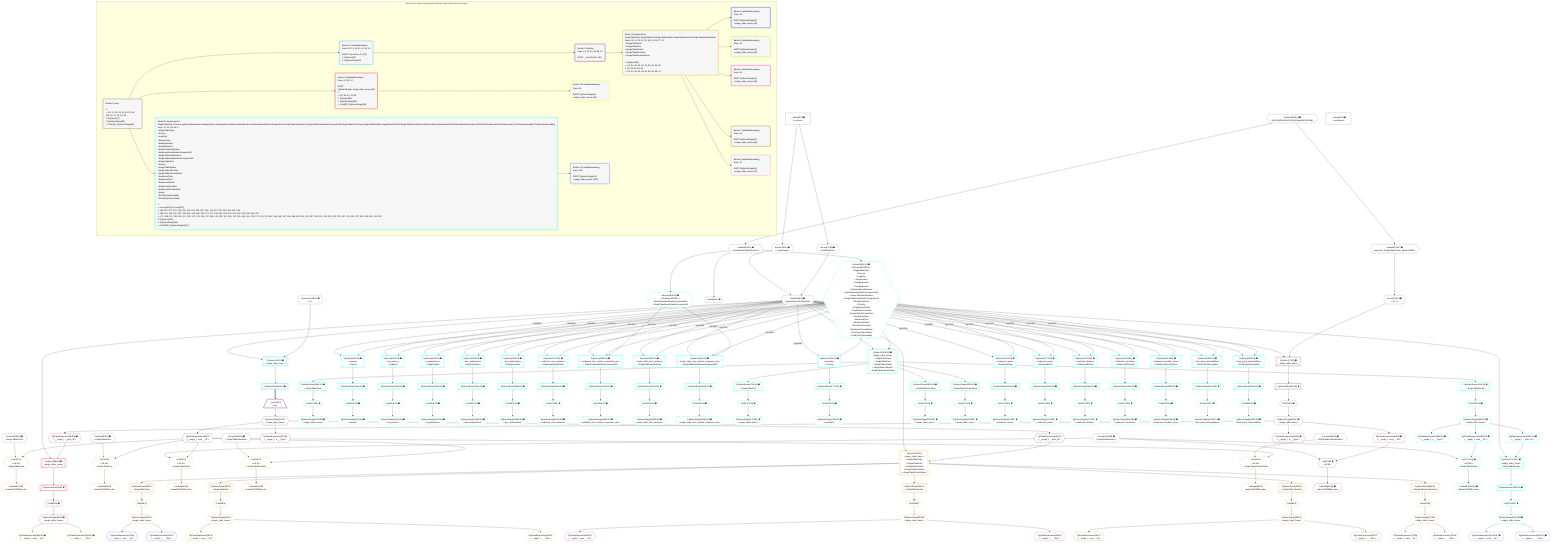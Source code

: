 %%{init: {'themeVariables': { 'fontSize': '12px'}}}%%
graph TD
    classDef path fill:#eee,stroke:#000,color:#000
    classDef plan fill:#fff,stroke-width:1px,color:#000
    classDef itemplan fill:#fff,stroke-width:2px,color:#000
    classDef unbatchedplan fill:#dff,stroke-width:1px,color:#000
    classDef sideeffectplan fill:#fcc,stroke-width:2px,color:#000
    classDef bucket fill:#f6f6f6,color:#000,stroke-width:2px,text-align:left


    %% plan dependencies
    Object12{{"Object[12∈0] ➊<br />ᐸ{pgSettings,withPgClient}ᐳ"}}:::plan
    Access10{{"Access[10∈0] ➊<br />ᐸ2.pgSettingsᐳ"}}:::plan
    Access11{{"Access[11∈0] ➊<br />ᐸ2.withPgClientᐳ"}}:::plan
    Access10 & Access11 --> Object12
    PgSelect77[["PgSelect[77∈0] ➊<br />ᐸsingle_table_itemsᐳ"]]:::plan
    Access75{{"Access[75∈0] ➊<br />ᐸ74.1ᐳ"}}:::plan
    Object12 -->|rejectNull| PgSelect77
    Access75 --> PgSelect77
    __Value2["__Value[2∈0] ➊<br />ᐸcontextᐳ"]:::plan
    __Value2 --> Access10
    __Value2 --> Access11
    Lambda74{{"Lambda[74∈0] ➊<br />ᐸspecifier_SingleTableDivider_base64JSONᐳ"}}:::plan
    Constant253{{"Constant[253∈0] ➊<br />ᐸ'WyJTaW5nbGVUYWJsZURpdmlkZXIiLDNd'ᐳ"}}:::plan
    Constant253 --> Lambda74
    Lambda74 --> Access75
    First79{{"First[79∈0] ➊"}}:::plan
    PgSelectRows80[["PgSelectRows[80∈0] ➊"]]:::plan
    PgSelectRows80 --> First79
    PgSelect77 --> PgSelectRows80
    PgSelectSingle81{{"PgSelectSingle[81∈0] ➊<br />ᐸsingle_table_itemsᐳ"}}:::plan
    First79 --> PgSelectSingle81
    Node98{{"Node[98∈0] ➊"}}:::plan
    Lambda99{{"Lambda[99∈0] ➊<br />ᐸdecodeNodeIdWithCodecsᐳ"}}:::plan
    Lambda99 --> Node98
    Constant253 --> Lambda99
    __Value4["__Value[4∈0] ➊<br />ᐸrootValueᐳ"]:::plan
    Connection13{{"Connection[13∈0] ➊<br />ᐸ9ᐳ"}}:::plan
    Constant19{{"Constant[19∈0] ➊<br />ᐸ'SingleTableTopic'ᐳ"}}:::plan
    Constant33{{"Constant[33∈0] ➊<br />ᐸ'SingleTablePost'ᐳ"}}:::plan
    Constant43{{"Constant[43∈0] ➊<br />ᐸ'SingleTableDivider'ᐳ"}}:::plan
    Constant53{{"Constant[53∈0] ➊<br />ᐸ'SingleTableChecklist'ᐳ"}}:::plan
    Constant63{{"Constant[63∈0] ➊<br />ᐸ'SingleTableChecklistItem'ᐳ"}}:::plan
    PgSelect14[["PgSelect[14∈1] ➊<br />ᐸsingle_table_itemsᐳ"]]:::plan
    Object12 & Connection13 --> PgSelect14
    PgSelectRows15[["PgSelectRows[15∈1] ➊"]]:::plan
    PgSelect14 --> PgSelectRows15
    __Item16[/"__Item[16∈2]<br />ᐸ15ᐳ"\]:::itemplan
    PgSelectRows15 ==> __Item16
    PgSelectSingle17{{"PgSelectSingle[17∈2]<br />ᐸsingle_table_itemsᐳ"}}:::plan
    __Item16 --> PgSelectSingle17
    PgClassExpression18{{"PgClassExpression[18∈2]<br />ᐸ__single_t...ems__.”id”ᐳ"}}:::plan
    PgSelectSingle17 --> PgClassExpression18
    PgClassExpression22{{"PgClassExpression[22∈2]<br />ᐸ__single_t...s__.”type”ᐳ"}}:::plan
    PgSelectSingle17 --> PgClassExpression22
    PgClassExpression23{{"PgClassExpression[23∈2]<br />ᐸ__single_t..._topic_id”ᐳ"}}:::plan
    PgSelectSingle17 --> PgClassExpression23
    List20{{"List[20∈3]<br />ᐸ19,18ᐳ<br />ᐳSingleTableTopic"}}:::plan
    Constant19 & PgClassExpression18 --> List20
    PgSelect24[["PgSelect[24∈3]<br />ᐸsingle_table_itemsᐳ<br />ᐳSingleTableTopic<br />ᐳSingleTablePost<br />ᐳSingleTableDivider<br />ᐳSingleTableChecklist<br />ᐳSingleTableChecklistItem"]]:::plan
    Object12 & PgClassExpression23 --> PgSelect24
    List34{{"List[34∈3]<br />ᐸ33,18ᐳ<br />ᐳSingleTablePost"}}:::plan
    Constant33 & PgClassExpression18 --> List34
    List44{{"List[44∈3]<br />ᐸ43,18ᐳ<br />ᐳSingleTableDivider"}}:::plan
    Constant43 & PgClassExpression18 --> List44
    List54{{"List[54∈3]<br />ᐸ53,18ᐳ<br />ᐳSingleTableChecklist"}}:::plan
    Constant53 & PgClassExpression18 --> List54
    List64{{"List[64∈3]<br />ᐸ63,18ᐳ<br />ᐳSingleTableChecklistItem"}}:::plan
    Constant63 & PgClassExpression18 --> List64
    Lambda21{{"Lambda[21∈3]<br />ᐸbase64JSONEncodeᐳ"}}:::plan
    List20 --> Lambda21
    First28{{"First[28∈3]"}}:::plan
    PgSelectRows29[["PgSelectRows[29∈3]<br />ᐳSingleTableTopic"]]:::plan
    PgSelectRows29 --> First28
    PgSelect24 --> PgSelectRows29
    PgSelectSingle30{{"PgSelectSingle[30∈3]<br />ᐸsingle_table_itemsᐳ"}}:::plan
    First28 --> PgSelectSingle30
    Lambda35{{"Lambda[35∈3]<br />ᐸbase64JSONEncodeᐳ"}}:::plan
    List34 --> Lambda35
    First38{{"First[38∈3]"}}:::plan
    PgSelectRows39[["PgSelectRows[39∈3]<br />ᐳSingleTablePost"]]:::plan
    PgSelectRows39 --> First38
    PgSelect24 --> PgSelectRows39
    PgSelectSingle40{{"PgSelectSingle[40∈3]<br />ᐸsingle_table_itemsᐳ"}}:::plan
    First38 --> PgSelectSingle40
    Lambda45{{"Lambda[45∈3]<br />ᐸbase64JSONEncodeᐳ"}}:::plan
    List44 --> Lambda45
    First48{{"First[48∈3]"}}:::plan
    PgSelectRows49[["PgSelectRows[49∈3]<br />ᐳSingleTableDivider"]]:::plan
    PgSelectRows49 --> First48
    PgSelect24 --> PgSelectRows49
    PgSelectSingle50{{"PgSelectSingle[50∈3]<br />ᐸsingle_table_itemsᐳ"}}:::plan
    First48 --> PgSelectSingle50
    Lambda55{{"Lambda[55∈3]<br />ᐸbase64JSONEncodeᐳ"}}:::plan
    List54 --> Lambda55
    First58{{"First[58∈3]"}}:::plan
    PgSelectRows59[["PgSelectRows[59∈3]<br />ᐳSingleTableChecklist"]]:::plan
    PgSelectRows59 --> First58
    PgSelect24 --> PgSelectRows59
    PgSelectSingle60{{"PgSelectSingle[60∈3]<br />ᐸsingle_table_itemsᐳ"}}:::plan
    First58 --> PgSelectSingle60
    Lambda65{{"Lambda[65∈3]<br />ᐸbase64JSONEncodeᐳ"}}:::plan
    List64 --> Lambda65
    First68{{"First[68∈3]"}}:::plan
    PgSelectRows69[["PgSelectRows[69∈3]<br />ᐳSingleTableChecklistItem"]]:::plan
    PgSelectRows69 --> First68
    PgSelect24 --> PgSelectRows69
    PgSelectSingle70{{"PgSelectSingle[70∈3]<br />ᐸsingle_table_itemsᐳ"}}:::plan
    First68 --> PgSelectSingle70
    PgClassExpression31{{"PgClassExpression[31∈4]<br />ᐸ__single_t...ems__.”id”ᐳ"}}:::plan
    PgSelectSingle30 --> PgClassExpression31
    PgClassExpression32{{"PgClassExpression[32∈4]<br />ᐸ__single_t...__.”title”ᐳ"}}:::plan
    PgSelectSingle30 --> PgClassExpression32
    PgClassExpression41{{"PgClassExpression[41∈5]<br />ᐸ__single_t...ems__.”id”ᐳ"}}:::plan
    PgSelectSingle40 --> PgClassExpression41
    PgClassExpression42{{"PgClassExpression[42∈5]<br />ᐸ__single_t...__.”title”ᐳ"}}:::plan
    PgSelectSingle40 --> PgClassExpression42
    PgClassExpression51{{"PgClassExpression[51∈6]<br />ᐸ__single_t...ems__.”id”ᐳ"}}:::plan
    PgSelectSingle50 --> PgClassExpression51
    PgClassExpression52{{"PgClassExpression[52∈6]<br />ᐸ__single_t...__.”title”ᐳ"}}:::plan
    PgSelectSingle50 --> PgClassExpression52
    PgClassExpression61{{"PgClassExpression[61∈7]<br />ᐸ__single_t...ems__.”id”ᐳ"}}:::plan
    PgSelectSingle60 --> PgClassExpression61
    PgClassExpression62{{"PgClassExpression[62∈7]<br />ᐸ__single_t...__.”title”ᐳ"}}:::plan
    PgSelectSingle60 --> PgClassExpression62
    PgClassExpression71{{"PgClassExpression[71∈8]<br />ᐸ__single_t...ems__.”id”ᐳ"}}:::plan
    PgSelectSingle70 --> PgClassExpression71
    PgClassExpression72{{"PgClassExpression[72∈8]<br />ᐸ__single_t...__.”title”ᐳ"}}:::plan
    PgSelectSingle70 --> PgClassExpression72
    List84{{"List[84∈9] ➊<br />ᐸ43,82ᐳ"}}:::plan
    PgClassExpression82{{"PgClassExpression[82∈9] ➊<br />ᐸ__single_t...ems__.”id”ᐳ"}}:::plan
    Constant43 & PgClassExpression82 --> List84
    PgSelect88[["PgSelect[88∈9] ➊<br />ᐸsingle_table_itemsᐳ"]]:::plan
    PgClassExpression87{{"PgClassExpression[87∈9] ➊<br />ᐸ__single_t..._topic_id”ᐳ"}}:::plan
    Object12 & PgClassExpression87 --> PgSelect88
    PgSelectSingle81 --> PgClassExpression82
    Lambda85{{"Lambda[85∈9] ➊<br />ᐸbase64JSONEncodeᐳ"}}:::plan
    List84 --> Lambda85
    PgClassExpression86{{"PgClassExpression[86∈9] ➊<br />ᐸ__single_t...s__.”type”ᐳ"}}:::plan
    PgSelectSingle81 --> PgClassExpression86
    PgSelectSingle81 --> PgClassExpression87
    First92{{"First[92∈9] ➊"}}:::plan
    PgSelectRows93[["PgSelectRows[93∈9] ➊"]]:::plan
    PgSelectRows93 --> First92
    PgSelect88 --> PgSelectRows93
    PgSelectSingle94{{"PgSelectSingle[94∈9] ➊<br />ᐸsingle_table_itemsᐳ"}}:::plan
    First92 --> PgSelectSingle94
    PgClassExpression95{{"PgClassExpression[95∈10] ➊<br />ᐸ__single_t...ems__.”id”ᐳ"}}:::plan
    PgSelectSingle94 --> PgClassExpression95
    PgClassExpression96{{"PgClassExpression[96∈10] ➊<br />ᐸ__single_t...__.”title”ᐳ"}}:::plan
    PgSelectSingle94 --> PgClassExpression96
    PgSelect149[["PgSelect[149∈11] ➊<br />ᐸrelational_item_relation_composite_pksᐳ<br />ᐳRelationalItemRelationCompositePk"]]:::plan
    Access254{{"Access[254∈11] ➊<br />ᐸ99.base64JSON.1ᐳ<br />ᐳSingleTableTopic<br />ᐳPerson<br />ᐳLogEntry<br />ᐳOrganization<br />ᐳAwsApplication<br />ᐳGcpApplication<br />ᐳRelationalItemRelation<br />ᐳRelationalItemRelationCompositePk<br />ᐳSingleTableItemRelation<br />ᐳSingleTableItemRelationCompositePk<br />ᐳSingleTablePost<br />ᐳPriority<br />ᐳSingleTableDivider<br />ᐳSingleTableChecklist<br />ᐳSingleTableChecklistItem<br />ᐳRelationalTopic<br />ᐳRelationalPost<br />ᐳRelationalDivider<br />ᐳRelationalChecklist<br />ᐳRelationalChecklistItem<br />ᐳFirstPartyVulnerability<br />ᐳThirdPartyVulnerability"}}:::plan
    Access255{{"Access[255∈11] ➊<br />ᐸ99.base64JSON.2ᐳ<br />ᐳRelationalItemRelationCompositePk<br />ᐳSingleTableItemRelationCompositePk"}}:::plan
    Object12 -->|rejectNull| PgSelect149
    Access254 -->|rejectNull| PgSelect149
    Access255 --> PgSelect149
    PgSelect162[["PgSelect[162∈11] ➊<br />ᐸsingle_table_item_relation_composite_pksᐳ<br />ᐳSingleTableItemRelationCompositePk"]]:::plan
    Object12 -->|rejectNull| PgSelect162
    Access254 -->|rejectNull| PgSelect162
    Access255 --> PgSelect162
    PgSelect103[["PgSelect[103∈11] ➊<br />ᐸsingle_table_itemsᐳ<br />ᐳSingleTableTopic<br />ᐳSingleTablePost<br />ᐳSingleTableDivider<br />ᐳSingleTableChecklist<br />ᐳSingleTableChecklistItem"]]:::plan
    Object12 -->|rejectNull| PgSelect103
    Access254 --> PgSelect103
    PgSelect111[["PgSelect[111∈11] ➊<br />ᐸpeopleᐳ<br />ᐳPerson"]]:::plan
    Object12 -->|rejectNull| PgSelect111
    Access254 --> PgSelect111
    PgSelect117[["PgSelect[117∈11] ➊<br />ᐸlog_entriesᐳ<br />ᐳLogEntry"]]:::plan
    Object12 -->|rejectNull| PgSelect117
    Access254 --> PgSelect117
    PgSelect123[["PgSelect[123∈11] ➊<br />ᐸorganizationsᐳ<br />ᐳOrganization"]]:::plan
    Object12 -->|rejectNull| PgSelect123
    Access254 --> PgSelect123
    PgSelect129[["PgSelect[129∈11] ➊<br />ᐸaws_applicationsᐳ<br />ᐳAwsApplication"]]:::plan
    Object12 -->|rejectNull| PgSelect129
    Access254 --> PgSelect129
    PgSelect135[["PgSelect[135∈11] ➊<br />ᐸgcp_applicationsᐳ<br />ᐳGcpApplication"]]:::plan
    Object12 -->|rejectNull| PgSelect135
    Access254 --> PgSelect135
    PgSelect141[["PgSelect[141∈11] ➊<br />ᐸrelational_item_relationsᐳ<br />ᐳRelationalItemRelation"]]:::plan
    Object12 -->|rejectNull| PgSelect141
    Access254 --> PgSelect141
    PgSelect155[["PgSelect[155∈11] ➊<br />ᐸsingle_table_item_relationsᐳ<br />ᐳSingleTableItemRelation"]]:::plan
    Object12 -->|rejectNull| PgSelect155
    Access254 --> PgSelect155
    PgSelect174[["PgSelect[174∈11] ➊<br />ᐸprioritiesᐳ<br />ᐳPriority"]]:::plan
    Object12 -->|rejectNull| PgSelect174
    Access254 --> PgSelect174
    List187{{"List[187∈11] ➊<br />ᐸ43,185ᐳ<br />ᐳSingleTableDivider"}}:::plan
    PgClassExpression185{{"PgClassExpression[185∈11] ➊<br />ᐸ__single_t...ems__.”id”ᐳ"}}:::plan
    Constant43 & PgClassExpression185 --> List187
    PgSelect191[["PgSelect[191∈11] ➊<br />ᐸsingle_table_itemsᐳ<br />ᐳSingleTableDivider"]]:::plan
    PgClassExpression190{{"PgClassExpression[190∈11] ➊<br />ᐸ__single_t..._topic_id”ᐳ"}}:::plan
    Object12 & PgClassExpression190 --> PgSelect191
    PgSelect211[["PgSelect[211∈11] ➊<br />ᐸrelational_topicsᐳ<br />ᐳRelationalTopic"]]:::plan
    Object12 -->|rejectNull| PgSelect211
    Access254 --> PgSelect211
    PgSelect217[["PgSelect[217∈11] ➊<br />ᐸrelational_postsᐳ<br />ᐳRelationalPost"]]:::plan
    Object12 -->|rejectNull| PgSelect217
    Access254 --> PgSelect217
    PgSelect223[["PgSelect[223∈11] ➊<br />ᐸrelational_dividersᐳ<br />ᐳRelationalDivider"]]:::plan
    Object12 -->|rejectNull| PgSelect223
    Access254 --> PgSelect223
    PgSelect229[["PgSelect[229∈11] ➊<br />ᐸrelational_checklistsᐳ<br />ᐳRelationalChecklist"]]:::plan
    Object12 -->|rejectNull| PgSelect229
    Access254 --> PgSelect229
    PgSelect235[["PgSelect[235∈11] ➊<br />ᐸrelational_checklist_itemsᐳ<br />ᐳRelationalChecklistItem"]]:::plan
    Object12 -->|rejectNull| PgSelect235
    Access254 --> PgSelect235
    PgSelect242[["PgSelect[242∈11] ➊<br />ᐸfirst_party_vulnerabilitiesᐳ<br />ᐳFirstPartyVulnerability"]]:::plan
    Object12 -->|rejectNull| PgSelect242
    Access254 --> PgSelect242
    PgSelect248[["PgSelect[248∈11] ➊<br />ᐸthird_party_vulnerabilitiesᐳ<br />ᐳThirdPartyVulnerability"]]:::plan
    Object12 -->|rejectNull| PgSelect248
    Access254 --> PgSelect248
    First107{{"First[107∈11] ➊"}}:::plan
    PgSelectRows108[["PgSelectRows[108∈11] ➊<br />ᐳSingleTableTopic"]]:::plan
    PgSelectRows108 --> First107
    PgSelect103 --> PgSelectRows108
    PgSelectSingle109{{"PgSelectSingle[109∈11] ➊<br />ᐸsingle_table_itemsᐳ"}}:::plan
    First107 --> PgSelectSingle109
    First113{{"First[113∈11] ➊"}}:::plan
    PgSelectRows114[["PgSelectRows[114∈11] ➊"]]:::plan
    PgSelectRows114 --> First113
    PgSelect111 --> PgSelectRows114
    PgSelectSingle115{{"PgSelectSingle[115∈11] ➊<br />ᐸpeopleᐳ"}}:::plan
    First113 --> PgSelectSingle115
    First119{{"First[119∈11] ➊"}}:::plan
    PgSelectRows120[["PgSelectRows[120∈11] ➊"]]:::plan
    PgSelectRows120 --> First119
    PgSelect117 --> PgSelectRows120
    PgSelectSingle121{{"PgSelectSingle[121∈11] ➊<br />ᐸlog_entriesᐳ"}}:::plan
    First119 --> PgSelectSingle121
    First125{{"First[125∈11] ➊"}}:::plan
    PgSelectRows126[["PgSelectRows[126∈11] ➊"]]:::plan
    PgSelectRows126 --> First125
    PgSelect123 --> PgSelectRows126
    PgSelectSingle127{{"PgSelectSingle[127∈11] ➊<br />ᐸorganizationsᐳ"}}:::plan
    First125 --> PgSelectSingle127
    First131{{"First[131∈11] ➊"}}:::plan
    PgSelectRows132[["PgSelectRows[132∈11] ➊"]]:::plan
    PgSelectRows132 --> First131
    PgSelect129 --> PgSelectRows132
    PgSelectSingle133{{"PgSelectSingle[133∈11] ➊<br />ᐸaws_applicationsᐳ"}}:::plan
    First131 --> PgSelectSingle133
    First137{{"First[137∈11] ➊"}}:::plan
    PgSelectRows138[["PgSelectRows[138∈11] ➊"]]:::plan
    PgSelectRows138 --> First137
    PgSelect135 --> PgSelectRows138
    PgSelectSingle139{{"PgSelectSingle[139∈11] ➊<br />ᐸgcp_applicationsᐳ"}}:::plan
    First137 --> PgSelectSingle139
    First143{{"First[143∈11] ➊"}}:::plan
    PgSelectRows144[["PgSelectRows[144∈11] ➊"]]:::plan
    PgSelectRows144 --> First143
    PgSelect141 --> PgSelectRows144
    PgSelectSingle145{{"PgSelectSingle[145∈11] ➊<br />ᐸrelational_item_relationsᐳ"}}:::plan
    First143 --> PgSelectSingle145
    First151{{"First[151∈11] ➊"}}:::plan
    PgSelectRows152[["PgSelectRows[152∈11] ➊"]]:::plan
    PgSelectRows152 --> First151
    PgSelect149 --> PgSelectRows152
    PgSelectSingle153{{"PgSelectSingle[153∈11] ➊<br />ᐸrelational_item_relation_composite_pksᐳ"}}:::plan
    First151 --> PgSelectSingle153
    First157{{"First[157∈11] ➊"}}:::plan
    PgSelectRows158[["PgSelectRows[158∈11] ➊"]]:::plan
    PgSelectRows158 --> First157
    PgSelect155 --> PgSelectRows158
    PgSelectSingle159{{"PgSelectSingle[159∈11] ➊<br />ᐸsingle_table_item_relationsᐳ"}}:::plan
    First157 --> PgSelectSingle159
    First164{{"First[164∈11] ➊"}}:::plan
    PgSelectRows165[["PgSelectRows[165∈11] ➊"]]:::plan
    PgSelectRows165 --> First164
    PgSelect162 --> PgSelectRows165
    PgSelectSingle166{{"PgSelectSingle[166∈11] ➊<br />ᐸsingle_table_item_relation_composite_pksᐳ"}}:::plan
    First164 --> PgSelectSingle166
    First170{{"First[170∈11] ➊"}}:::plan
    PgSelectRows171[["PgSelectRows[171∈11] ➊<br />ᐳSingleTablePost"]]:::plan
    PgSelectRows171 --> First170
    PgSelect103 --> PgSelectRows171
    PgSelectSingle172{{"PgSelectSingle[172∈11] ➊<br />ᐸsingle_table_itemsᐳ"}}:::plan
    First170 --> PgSelectSingle172
    First176{{"First[176∈11] ➊"}}:::plan
    PgSelectRows177[["PgSelectRows[177∈11] ➊"]]:::plan
    PgSelectRows177 --> First176
    PgSelect174 --> PgSelectRows177
    PgSelectSingle178{{"PgSelectSingle[178∈11] ➊<br />ᐸprioritiesᐳ"}}:::plan
    First176 --> PgSelectSingle178
    First182{{"First[182∈11] ➊"}}:::plan
    PgSelectRows183[["PgSelectRows[183∈11] ➊<br />ᐳSingleTableDivider"]]:::plan
    PgSelectRows183 --> First182
    PgSelect103 --> PgSelectRows183
    PgSelectSingle184{{"PgSelectSingle[184∈11] ➊<br />ᐸsingle_table_itemsᐳ"}}:::plan
    First182 --> PgSelectSingle184
    PgSelectSingle184 --> PgClassExpression185
    Lambda188{{"Lambda[188∈11] ➊<br />ᐸbase64JSONEncodeᐳ"}}:::plan
    List187 --> Lambda188
    PgClassExpression189{{"PgClassExpression[189∈11] ➊<br />ᐸ__single_t...s__.”type”ᐳ"}}:::plan
    PgSelectSingle184 --> PgClassExpression189
    PgSelectSingle184 --> PgClassExpression190
    First193{{"First[193∈11] ➊"}}:::plan
    PgSelectRows194[["PgSelectRows[194∈11] ➊"]]:::plan
    PgSelectRows194 --> First193
    PgSelect191 --> PgSelectRows194
    PgSelectSingle195{{"PgSelectSingle[195∈11] ➊<br />ᐸsingle_table_itemsᐳ"}}:::plan
    First193 --> PgSelectSingle195
    First201{{"First[201∈11] ➊"}}:::plan
    PgSelectRows202[["PgSelectRows[202∈11] ➊<br />ᐳSingleTableChecklist"]]:::plan
    PgSelectRows202 --> First201
    PgSelect103 --> PgSelectRows202
    PgSelectSingle203{{"PgSelectSingle[203∈11] ➊<br />ᐸsingle_table_itemsᐳ"}}:::plan
    First201 --> PgSelectSingle203
    First207{{"First[207∈11] ➊"}}:::plan
    PgSelectRows208[["PgSelectRows[208∈11] ➊<br />ᐳSingleTableChecklistItem"]]:::plan
    PgSelectRows208 --> First207
    PgSelect103 --> PgSelectRows208
    PgSelectSingle209{{"PgSelectSingle[209∈11] ➊<br />ᐸsingle_table_itemsᐳ"}}:::plan
    First207 --> PgSelectSingle209
    First213{{"First[213∈11] ➊"}}:::plan
    PgSelectRows214[["PgSelectRows[214∈11] ➊"]]:::plan
    PgSelectRows214 --> First213
    PgSelect211 --> PgSelectRows214
    PgSelectSingle215{{"PgSelectSingle[215∈11] ➊<br />ᐸrelational_topicsᐳ"}}:::plan
    First213 --> PgSelectSingle215
    First219{{"First[219∈11] ➊"}}:::plan
    PgSelectRows220[["PgSelectRows[220∈11] ➊"]]:::plan
    PgSelectRows220 --> First219
    PgSelect217 --> PgSelectRows220
    PgSelectSingle221{{"PgSelectSingle[221∈11] ➊<br />ᐸrelational_postsᐳ"}}:::plan
    First219 --> PgSelectSingle221
    First225{{"First[225∈11] ➊"}}:::plan
    PgSelectRows226[["PgSelectRows[226∈11] ➊"]]:::plan
    PgSelectRows226 --> First225
    PgSelect223 --> PgSelectRows226
    PgSelectSingle227{{"PgSelectSingle[227∈11] ➊<br />ᐸrelational_dividersᐳ"}}:::plan
    First225 --> PgSelectSingle227
    First231{{"First[231∈11] ➊"}}:::plan
    PgSelectRows232[["PgSelectRows[232∈11] ➊"]]:::plan
    PgSelectRows232 --> First231
    PgSelect229 --> PgSelectRows232
    PgSelectSingle233{{"PgSelectSingle[233∈11] ➊<br />ᐸrelational_checklistsᐳ"}}:::plan
    First231 --> PgSelectSingle233
    First237{{"First[237∈11] ➊"}}:::plan
    PgSelectRows238[["PgSelectRows[238∈11] ➊"]]:::plan
    PgSelectRows238 --> First237
    PgSelect235 --> PgSelectRows238
    PgSelectSingle239{{"PgSelectSingle[239∈11] ➊<br />ᐸrelational_checklist_itemsᐳ"}}:::plan
    First237 --> PgSelectSingle239
    First244{{"First[244∈11] ➊"}}:::plan
    PgSelectRows245[["PgSelectRows[245∈11] ➊"]]:::plan
    PgSelectRows245 --> First244
    PgSelect242 --> PgSelectRows245
    PgSelectSingle246{{"PgSelectSingle[246∈11] ➊<br />ᐸfirst_party_vulnerabilitiesᐳ"}}:::plan
    First244 --> PgSelectSingle246
    First250{{"First[250∈11] ➊"}}:::plan
    PgSelectRows251[["PgSelectRows[251∈11] ➊"]]:::plan
    PgSelectRows251 --> First250
    PgSelect248 --> PgSelectRows251
    PgSelectSingle252{{"PgSelectSingle[252∈11] ➊<br />ᐸthird_party_vulnerabilitiesᐳ"}}:::plan
    First250 --> PgSelectSingle252
    Lambda99 --> Access254
    Lambda99 --> Access255
    PgClassExpression196{{"PgClassExpression[196∈12] ➊<br />ᐸ__single_t...ems__.”id”ᐳ"}}:::plan
    PgSelectSingle195 --> PgClassExpression196
    PgClassExpression197{{"PgClassExpression[197∈12] ➊<br />ᐸ__single_t...__.”title”ᐳ"}}:::plan
    PgSelectSingle195 --> PgClassExpression197

    %% define steps

    subgraph "Buckets for queries/polymorphic/simple-single-table-items-root-topic"
    Bucket0("Bucket 0 (root)<br /><br />1: <br />ᐳ: 10, 11, 13, 19, 33, 43, 53, 63, 253, 12, 74, 75, 99, 98<br />2: PgSelect[77]<br />3: PgSelectRows[80]<br />ᐳ: First[79], PgSelectSingle[81]"):::bucket
    classDef bucket0 stroke:#696969
    class Bucket0,__Value2,__Value4,Access10,Access11,Object12,Connection13,Constant19,Constant33,Constant43,Constant53,Constant63,Lambda74,Access75,PgSelect77,First79,PgSelectRows80,PgSelectSingle81,Node98,Lambda99,Constant253 bucket0
    Bucket1("Bucket 1 (nullableBoundary)<br />Deps: 12, 13, 19, 33, 43, 53, 63<br /><br />ROOT Connectionᐸ9ᐳ[13]<br />1: PgSelect[14]<br />2: PgSelectRows[15]"):::bucket
    classDef bucket1 stroke:#00bfff
    class Bucket1,PgSelect14,PgSelectRows15 bucket1
    Bucket2("Bucket 2 (listItem)<br />Deps: 19, 12, 33, 43, 53, 63<br /><br />ROOT __Item{2}ᐸ15ᐳ[16]"):::bucket
    classDef bucket2 stroke:#7f007f
    class Bucket2,__Item16,PgSelectSingle17,PgClassExpression18,PgClassExpression22,PgClassExpression23 bucket2
    Bucket3("Bucket 3 (polymorphic)<br />SingleTableTopic,SingleTablePost,SingleTableDivider,SingleTableChecklist,SingleTableChecklistItem<br />Deps: 19, 18, 12, 23, 33, 43, 53, 63, 17, 22<br />ᐳSingleTableTopic<br />ᐳSingleTablePost<br />ᐳSingleTableDivider<br />ᐳSingleTableChecklist<br />ᐳSingleTableChecklistItem<br /><br />1: PgSelect[24]<br />ᐳ: 20, 34, 44, 54, 64, 21, 35, 45, 55, 65<br />2: 29, 39, 49, 59, 69<br />ᐳ: 28, 30, 38, 40, 48, 50, 58, 60, 68, 70"):::bucket
    classDef bucket3 stroke:#ffa500
    class Bucket3,List20,Lambda21,PgSelect24,First28,PgSelectRows29,PgSelectSingle30,List34,Lambda35,First38,PgSelectRows39,PgSelectSingle40,List44,Lambda45,First48,PgSelectRows49,PgSelectSingle50,List54,Lambda55,First58,PgSelectRows59,PgSelectSingle60,List64,Lambda65,First68,PgSelectRows69,PgSelectSingle70 bucket3
    Bucket4("Bucket 4 (nullableBoundary)<br />Deps: 30<br /><br />ROOT PgSelectSingle{3}ᐸsingle_table_itemsᐳ[30]"):::bucket
    classDef bucket4 stroke:#0000ff
    class Bucket4,PgClassExpression31,PgClassExpression32 bucket4
    Bucket5("Bucket 5 (nullableBoundary)<br />Deps: 40<br /><br />ROOT PgSelectSingle{3}ᐸsingle_table_itemsᐳ[40]"):::bucket
    classDef bucket5 stroke:#7fff00
    class Bucket5,PgClassExpression41,PgClassExpression42 bucket5
    Bucket6("Bucket 6 (nullableBoundary)<br />Deps: 50<br /><br />ROOT PgSelectSingle{3}ᐸsingle_table_itemsᐳ[50]"):::bucket
    classDef bucket6 stroke:#ff1493
    class Bucket6,PgClassExpression51,PgClassExpression52 bucket6
    Bucket7("Bucket 7 (nullableBoundary)<br />Deps: 60<br /><br />ROOT PgSelectSingle{3}ᐸsingle_table_itemsᐳ[60]"):::bucket
    classDef bucket7 stroke:#808000
    class Bucket7,PgClassExpression61,PgClassExpression62 bucket7
    Bucket8("Bucket 8 (nullableBoundary)<br />Deps: 70<br /><br />ROOT PgSelectSingle{3}ᐸsingle_table_itemsᐳ[70]"):::bucket
    classDef bucket8 stroke:#dda0dd
    class Bucket8,PgClassExpression71,PgClassExpression72 bucket8
    Bucket9("Bucket 9 (nullableBoundary)<br />Deps: 81, 43, 12<br /><br />ROOT PgSelectSingleᐸsingle_table_itemsᐳ[81]<br />1: <br />ᐳ: 82, 86, 87, 84, 85<br />2: PgSelect[88]<br />3: PgSelectRows[93]<br />ᐳ: First[92], PgSelectSingle[94]"):::bucket
    classDef bucket9 stroke:#ff0000
    class Bucket9,PgClassExpression82,List84,Lambda85,PgClassExpression86,PgClassExpression87,PgSelect88,First92,PgSelectRows93,PgSelectSingle94 bucket9
    Bucket10("Bucket 10 (nullableBoundary)<br />Deps: 94<br /><br />ROOT PgSelectSingle{9}ᐸsingle_table_itemsᐳ[94]"):::bucket
    classDef bucket10 stroke:#ffff00
    class Bucket10,PgClassExpression95,PgClassExpression96 bucket10
    Bucket11("Bucket 11 (polymorphic)<br />SingleTableTopic,Person,LogEntry,Organization,AwsApplication,GcpApplication,RelationalItemRelation,RelationalItemRelationCompositePk,SingleTableItemRelation,SingleTableItemRelationCompositePk,SingleTablePost,Priority,SingleTableDivider,SingleTableChecklist,SingleTableChecklistItem,RelationalTopic,RelationalPost,RelationalDivider,RelationalChecklist,RelationalChecklistItem,Query,FirstPartyVulnerability,ThirdPartyVulnerability<br />Deps: 12, 43, 99, 98, 4<br />ᐳSingleTableTopic<br />ᐳPerson<br />ᐳLogEntry<br />ᐳOrganization<br />ᐳAwsApplication<br />ᐳGcpApplication<br />ᐳRelationalItemRelation<br />ᐳRelationalItemRelationCompositePk<br />ᐳSingleTableItemRelation<br />ᐳSingleTableItemRelationCompositePk<br />ᐳSingleTablePost<br />ᐳPriority<br />ᐳSingleTableDivider<br />ᐳSingleTableChecklist<br />ᐳSingleTableChecklistItem<br />ᐳRelationalTopic<br />ᐳRelationalPost<br />ᐳRelationalDivider<br />ᐳRelationalChecklist<br />ᐳRelationalChecklistItem<br />ᐳQuery<br />ᐳFirstPartyVulnerability<br />ᐳThirdPartyVulnerability<br /><br />1: <br />ᐳ: Access[254], Access[255]<br />2: 103, 111, 117, 123, 129, 135, 141, 149, 155, 162, 174, 211, 217, 223, 229, 235, 242, 248<br />3: 108, 114, 120, 126, 132, 138, 144, 152, 158, 165, 171, 177, 183, 202, 208, 214, 220, 226, 232, 238, 245, 251<br />ᐳ: 107, 109, 113, 115, 119, 121, 125, 127, 131, 133, 137, 139, 143, 145, 151, 153, 157, 159, 164, 166, 170, 172, 176, 178, 182, 184, 185, 187, 188, 189, 190, 201, 203, 207, 209, 213, 215, 219, 221, 225, 227, 231, 233, 237, 239, 244, 246, 250, 252<br />4: PgSelect[191]<br />5: PgSelectRows[194]<br />ᐳ: First[193], PgSelectSingle[195]"):::bucket
    classDef bucket11 stroke:#00ffff
    class Bucket11,PgSelect103,First107,PgSelectRows108,PgSelectSingle109,PgSelect111,First113,PgSelectRows114,PgSelectSingle115,PgSelect117,First119,PgSelectRows120,PgSelectSingle121,PgSelect123,First125,PgSelectRows126,PgSelectSingle127,PgSelect129,First131,PgSelectRows132,PgSelectSingle133,PgSelect135,First137,PgSelectRows138,PgSelectSingle139,PgSelect141,First143,PgSelectRows144,PgSelectSingle145,PgSelect149,First151,PgSelectRows152,PgSelectSingle153,PgSelect155,First157,PgSelectRows158,PgSelectSingle159,PgSelect162,First164,PgSelectRows165,PgSelectSingle166,First170,PgSelectRows171,PgSelectSingle172,PgSelect174,First176,PgSelectRows177,PgSelectSingle178,First182,PgSelectRows183,PgSelectSingle184,PgClassExpression185,List187,Lambda188,PgClassExpression189,PgClassExpression190,PgSelect191,First193,PgSelectRows194,PgSelectSingle195,First201,PgSelectRows202,PgSelectSingle203,First207,PgSelectRows208,PgSelectSingle209,PgSelect211,First213,PgSelectRows214,PgSelectSingle215,PgSelect217,First219,PgSelectRows220,PgSelectSingle221,PgSelect223,First225,PgSelectRows226,PgSelectSingle227,PgSelect229,First231,PgSelectRows232,PgSelectSingle233,PgSelect235,First237,PgSelectRows238,PgSelectSingle239,PgSelect242,First244,PgSelectRows245,PgSelectSingle246,PgSelect248,First250,PgSelectRows251,PgSelectSingle252,Access254,Access255 bucket11
    Bucket12("Bucket 12 (nullableBoundary)<br />Deps: 195<br /><br />ROOT PgSelectSingle{11}ᐸsingle_table_itemsᐳ[195]"):::bucket
    classDef bucket12 stroke:#4169e1
    class Bucket12,PgClassExpression196,PgClassExpression197 bucket12
    Bucket0 --> Bucket1 & Bucket9 & Bucket11
    Bucket1 --> Bucket2
    Bucket2 --> Bucket3
    Bucket3 --> Bucket4 & Bucket5 & Bucket6 & Bucket7 & Bucket8
    Bucket9 --> Bucket10
    Bucket11 --> Bucket12
    end